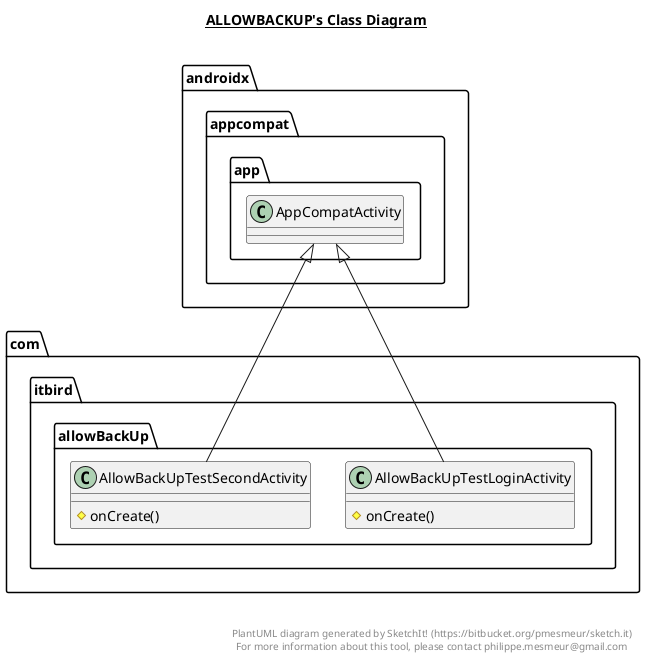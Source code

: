 @startuml

title __ALLOWBACKUP's Class Diagram__\n

  namespace com.itbird {
    namespace allowBackUp {
      class com.itbird.allowBackUp.AllowBackUpTestLoginActivity {
          # onCreate()
      }
    }
  }
  

  namespace com.itbird {
    namespace allowBackUp {
      class com.itbird.allowBackUp.AllowBackUpTestSecondActivity {
          # onCreate()
      }
    }
  }
  

  com.itbird.allowBackUp.AllowBackUpTestLoginActivity -up-|> androidx.appcompat.app.AppCompatActivity
  com.itbird.allowBackUp.AllowBackUpTestSecondActivity -up-|> androidx.appcompat.app.AppCompatActivity


right footer


PlantUML diagram generated by SketchIt! (https://bitbucket.org/pmesmeur/sketch.it)
For more information about this tool, please contact philippe.mesmeur@gmail.com
endfooter

@enduml
